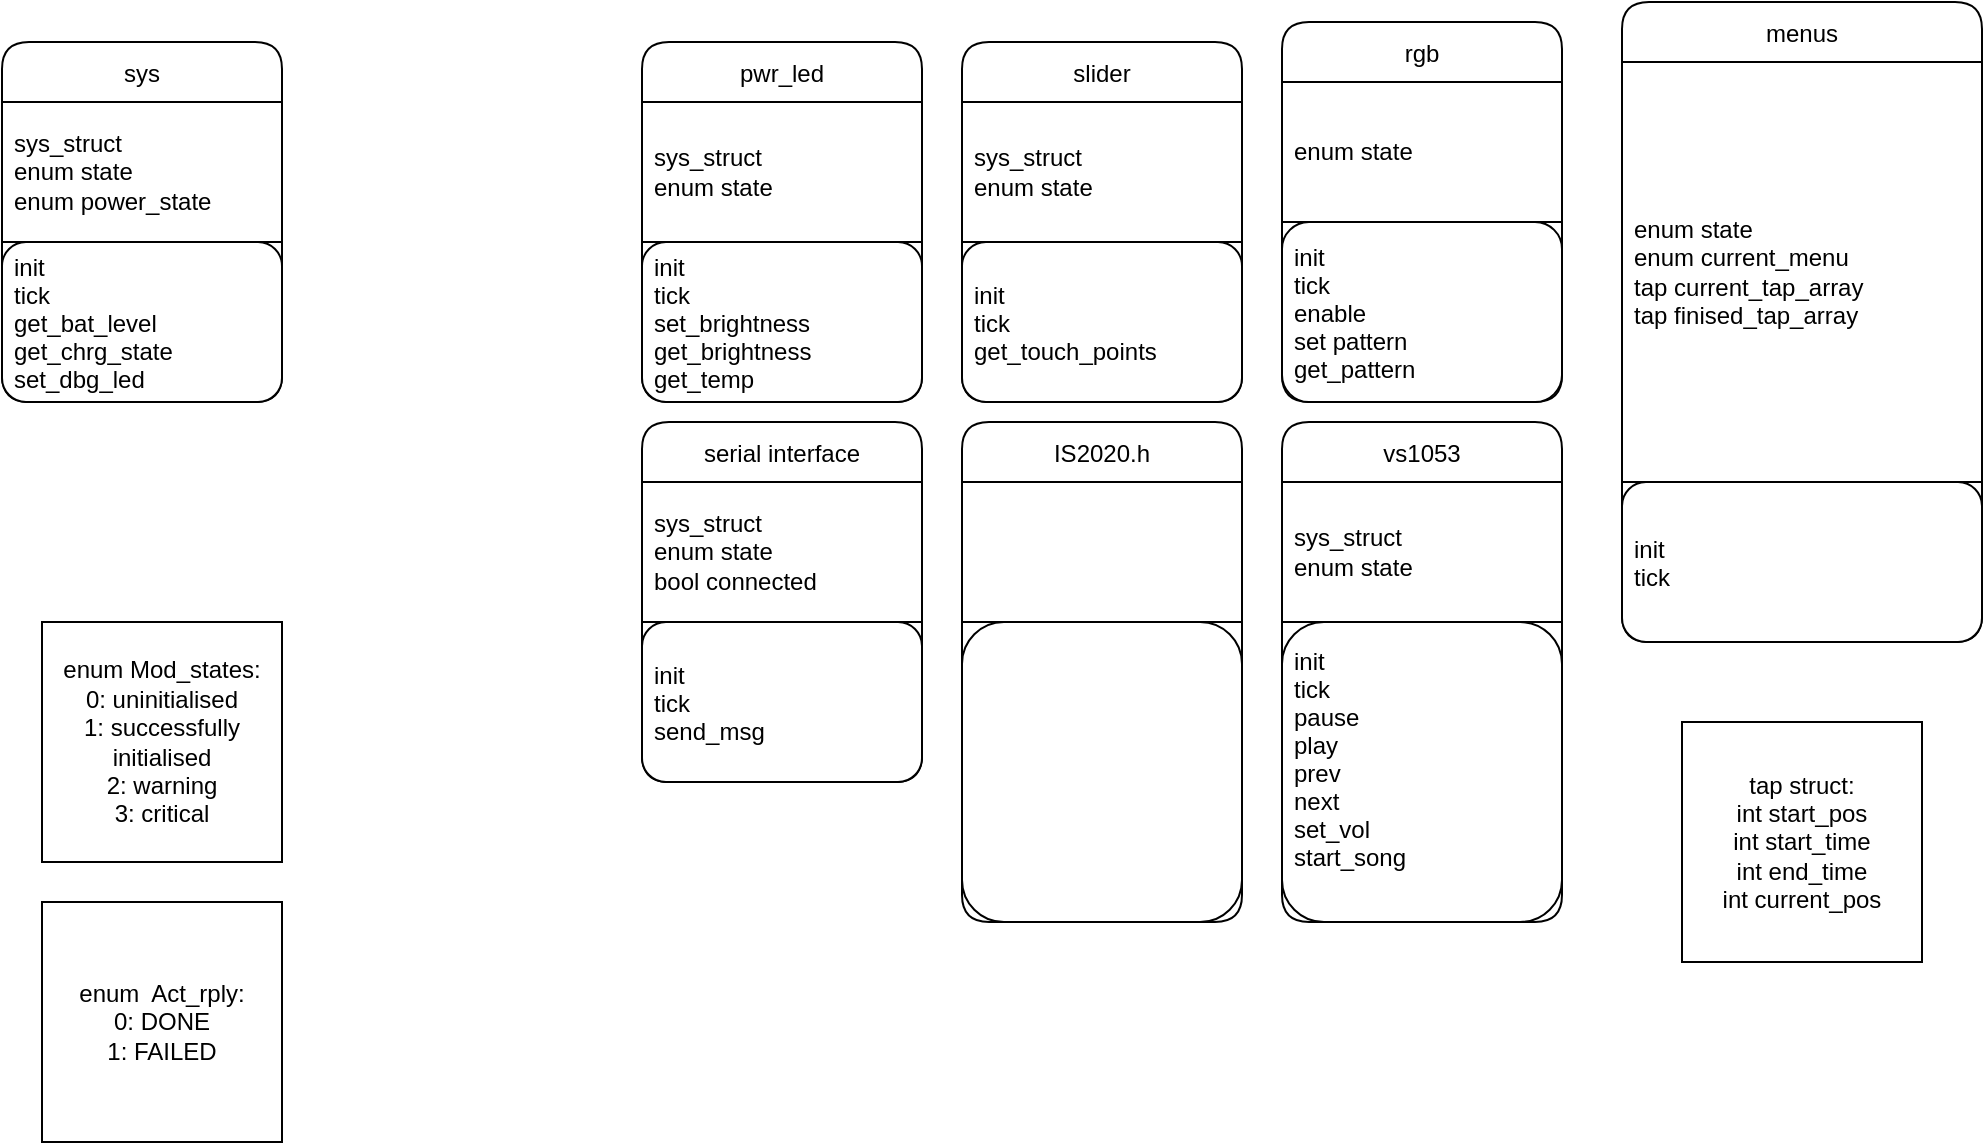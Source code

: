 <mxfile>
    <diagram id="_nHkvcjzQuOdWMBOt9MY" name="Page-1">
        <mxGraphModel dx="685" dy="383" grid="1" gridSize="10" guides="1" tooltips="1" connect="1" arrows="1" fold="1" page="1" pageScale="1" pageWidth="827" pageHeight="1169" math="0" shadow="0">
            <root>
                <mxCell id="0"/>
                <mxCell id="1" parent="0"/>
                <mxCell id="KVz2f_Uy6OTWhEKi9QGa-11" value="IS2020.h" style="swimlane;fontStyle=0;childLayout=stackLayout;horizontal=1;startSize=30;horizontalStack=0;resizeParent=1;resizeParentMax=0;resizeLast=0;collapsible=1;marginBottom=0;rounded=1;swimlaneFillColor=default;" parent="1" vertex="1">
                    <mxGeometry x="530" y="280" width="140" height="250" as="geometry">
                        <mxRectangle x="540" y="170" width="50" height="30" as="alternateBounds"/>
                    </mxGeometry>
                </mxCell>
                <mxCell id="KVz2f_Uy6OTWhEKi9QGa-12" value="" style="rounded=0;whiteSpace=wrap;html=1;align=left;spacingLeft=4" parent="KVz2f_Uy6OTWhEKi9QGa-11" vertex="1">
                    <mxGeometry y="30" width="140" height="70" as="geometry"/>
                </mxCell>
                <mxCell id="KVz2f_Uy6OTWhEKi9QGa-13" value="" style="text;strokeColor=default;fillColor=default;align=left;verticalAlign=middle;spacingLeft=4;spacingRight=4;overflow=hidden;points=[[0,0.5],[1,0.5]];portConstraint=eastwest;rotatable=0;rounded=1;shadow=0;" parent="KVz2f_Uy6OTWhEKi9QGa-11" vertex="1">
                    <mxGeometry y="100" width="140" height="150" as="geometry"/>
                </mxCell>
                <mxCell id="KVz2f_Uy6OTWhEKi9QGa-14" value="enum Mod_states:&lt;br&gt;0: uninitialised&lt;br&gt;1: successfully initialised&lt;br&gt;2: warning&lt;br&gt;3: critical" style="rounded=0;whiteSpace=wrap;html=1;" parent="1" vertex="1">
                    <mxGeometry x="70" y="380" width="120" height="120" as="geometry"/>
                </mxCell>
                <mxCell id="KVz2f_Uy6OTWhEKi9QGa-15" value="sys" style="swimlane;fontStyle=0;childLayout=stackLayout;horizontal=1;startSize=30;horizontalStack=0;resizeParent=1;resizeParentMax=0;resizeLast=0;collapsible=1;marginBottom=0;rounded=1;swimlaneFillColor=default;" parent="1" vertex="1">
                    <mxGeometry x="50" y="90" width="140" height="180" as="geometry">
                        <mxRectangle x="540" y="170" width="50" height="30" as="alternateBounds"/>
                    </mxGeometry>
                </mxCell>
                <mxCell id="KVz2f_Uy6OTWhEKi9QGa-16" value="sys_struct&lt;br&gt;enum state&lt;br&gt;enum power_state" style="rounded=0;whiteSpace=wrap;html=1;align=left;spacingLeft=4" parent="KVz2f_Uy6OTWhEKi9QGa-15" vertex="1">
                    <mxGeometry y="30" width="140" height="70" as="geometry"/>
                </mxCell>
                <mxCell id="KVz2f_Uy6OTWhEKi9QGa-17" value="init&#10;tick&#10;get_bat_level&#10;get_chrg_state&#10;set_dbg_led" style="text;strokeColor=default;fillColor=default;align=left;verticalAlign=middle;spacingLeft=4;spacingRight=4;overflow=hidden;points=[[0,0.5],[1,0.5]];portConstraint=eastwest;rotatable=0;rounded=1;shadow=0;" parent="KVz2f_Uy6OTWhEKi9QGa-15" vertex="1">
                    <mxGeometry y="100" width="140" height="80" as="geometry"/>
                </mxCell>
                <mxCell id="KVz2f_Uy6OTWhEKi9QGa-18" value="pwr_led" style="swimlane;fontStyle=0;childLayout=stackLayout;horizontal=1;startSize=30;horizontalStack=0;resizeParent=1;resizeParentMax=0;resizeLast=0;collapsible=1;marginBottom=0;rounded=1;swimlaneFillColor=default;" parent="1" vertex="1">
                    <mxGeometry x="370" y="90" width="140" height="180" as="geometry">
                        <mxRectangle x="540" y="170" width="50" height="30" as="alternateBounds"/>
                    </mxGeometry>
                </mxCell>
                <mxCell id="KVz2f_Uy6OTWhEKi9QGa-19" value="sys_struct&lt;br&gt;enum state" style="rounded=0;whiteSpace=wrap;html=1;align=left;spacingLeft=4" parent="KVz2f_Uy6OTWhEKi9QGa-18" vertex="1">
                    <mxGeometry y="30" width="140" height="70" as="geometry"/>
                </mxCell>
                <mxCell id="KVz2f_Uy6OTWhEKi9QGa-20" value="init&#10;tick&#10;set_brightness&#10;get_brightness&#10;get_temp" style="text;strokeColor=default;fillColor=default;align=left;verticalAlign=middle;spacingLeft=4;spacingRight=4;overflow=hidden;points=[[0,0.5],[1,0.5]];portConstraint=eastwest;rotatable=0;rounded=1;shadow=0;" parent="KVz2f_Uy6OTWhEKi9QGa-18" vertex="1">
                    <mxGeometry y="100" width="140" height="80" as="geometry"/>
                </mxCell>
                <mxCell id="KVz2f_Uy6OTWhEKi9QGa-24" value="vs1053" style="swimlane;fontStyle=0;childLayout=stackLayout;horizontal=1;startSize=30;horizontalStack=0;resizeParent=1;resizeParentMax=0;resizeLast=0;collapsible=1;marginBottom=0;rounded=1;swimlaneFillColor=default;" parent="1" vertex="1">
                    <mxGeometry x="690" y="280" width="140" height="250" as="geometry">
                        <mxRectangle x="540" y="170" width="50" height="30" as="alternateBounds"/>
                    </mxGeometry>
                </mxCell>
                <mxCell id="KVz2f_Uy6OTWhEKi9QGa-25" value="sys_struct&lt;br&gt;enum state" style="rounded=0;whiteSpace=wrap;html=1;align=left;spacingLeft=4" parent="KVz2f_Uy6OTWhEKi9QGa-24" vertex="1">
                    <mxGeometry y="30" width="140" height="70" as="geometry"/>
                </mxCell>
                <mxCell id="KVz2f_Uy6OTWhEKi9QGa-26" value="init&#10;tick&#10;pause &#10;play&#10;prev&#10;next&#10;set_vol&#10;start_song&#10;" style="text;strokeColor=default;fillColor=default;align=left;verticalAlign=middle;spacingLeft=4;spacingRight=4;overflow=hidden;points=[[0,0.5],[1,0.5]];portConstraint=eastwest;rotatable=0;rounded=1;shadow=0;" parent="KVz2f_Uy6OTWhEKi9QGa-24" vertex="1">
                    <mxGeometry y="100" width="140" height="150" as="geometry"/>
                </mxCell>
                <mxCell id="KVz2f_Uy6OTWhEKi9QGa-27" value="rgb" style="swimlane;fontStyle=0;childLayout=stackLayout;horizontal=1;startSize=30;horizontalStack=0;resizeParent=1;resizeParentMax=0;resizeLast=0;collapsible=1;marginBottom=0;rounded=1;swimlaneFillColor=default;" parent="1" vertex="1">
                    <mxGeometry x="690" y="80" width="140" height="190" as="geometry">
                        <mxRectangle x="540" y="170" width="50" height="30" as="alternateBounds"/>
                    </mxGeometry>
                </mxCell>
                <mxCell id="KVz2f_Uy6OTWhEKi9QGa-28" value="enum state" style="rounded=0;whiteSpace=wrap;html=1;align=left;spacingLeft=4" parent="KVz2f_Uy6OTWhEKi9QGa-27" vertex="1">
                    <mxGeometry y="30" width="140" height="70" as="geometry"/>
                </mxCell>
                <mxCell id="KVz2f_Uy6OTWhEKi9QGa-29" value="init&#10;tick&#10;enable&#10;set pattern&#10;get_pattern" style="text;strokeColor=default;fillColor=default;align=left;verticalAlign=middle;spacingLeft=4;spacingRight=4;overflow=hidden;points=[[0,0.5],[1,0.5]];portConstraint=eastwest;rotatable=0;rounded=1;shadow=0;" parent="KVz2f_Uy6OTWhEKi9QGa-27" vertex="1">
                    <mxGeometry y="100" width="140" height="90" as="geometry"/>
                </mxCell>
                <mxCell id="KVz2f_Uy6OTWhEKi9QGa-30" value="menus" style="swimlane;fontStyle=0;childLayout=stackLayout;horizontal=1;startSize=30;horizontalStack=0;resizeParent=1;resizeParentMax=0;resizeLast=0;collapsible=1;marginBottom=0;rounded=1;swimlaneFillColor=default;" parent="1" vertex="1">
                    <mxGeometry x="860" y="70" width="180" height="320" as="geometry">
                        <mxRectangle x="540" y="170" width="50" height="30" as="alternateBounds"/>
                    </mxGeometry>
                </mxCell>
                <mxCell id="KVz2f_Uy6OTWhEKi9QGa-31" value="enum state&lt;br&gt;enum current_menu&lt;br&gt;tap current_tap_array&lt;br&gt;tap finised_tap_array" style="rounded=0;whiteSpace=wrap;html=1;align=left;spacingLeft=4" parent="KVz2f_Uy6OTWhEKi9QGa-30" vertex="1">
                    <mxGeometry y="30" width="180" height="210" as="geometry"/>
                </mxCell>
                <mxCell id="KVz2f_Uy6OTWhEKi9QGa-32" value="init&#10;tick" style="text;strokeColor=default;fillColor=default;align=left;verticalAlign=middle;spacingLeft=4;spacingRight=4;overflow=hidden;points=[[0,0.5],[1,0.5]];portConstraint=eastwest;rotatable=0;rounded=1;shadow=0;" parent="KVz2f_Uy6OTWhEKi9QGa-30" vertex="1">
                    <mxGeometry y="240" width="180" height="80" as="geometry"/>
                </mxCell>
                <mxCell id="KVz2f_Uy6OTWhEKi9QGa-33" value="slider" style="swimlane;fontStyle=0;childLayout=stackLayout;horizontal=1;startSize=30;horizontalStack=0;resizeParent=1;resizeParentMax=0;resizeLast=0;collapsible=1;marginBottom=0;rounded=1;swimlaneFillColor=default;" parent="1" vertex="1">
                    <mxGeometry x="530" y="90" width="140" height="180" as="geometry">
                        <mxRectangle x="540" y="170" width="50" height="30" as="alternateBounds"/>
                    </mxGeometry>
                </mxCell>
                <mxCell id="KVz2f_Uy6OTWhEKi9QGa-34" value="sys_struct&lt;br&gt;enum state" style="rounded=0;whiteSpace=wrap;html=1;align=left;spacingLeft=4" parent="KVz2f_Uy6OTWhEKi9QGa-33" vertex="1">
                    <mxGeometry y="30" width="140" height="70" as="geometry"/>
                </mxCell>
                <mxCell id="KVz2f_Uy6OTWhEKi9QGa-35" value="init&#10;tick&#10;get_touch_points" style="text;strokeColor=default;fillColor=default;align=left;verticalAlign=middle;spacingLeft=4;spacingRight=4;overflow=hidden;points=[[0,0.5],[1,0.5]];portConstraint=eastwest;rotatable=0;rounded=1;shadow=0;" parent="KVz2f_Uy6OTWhEKi9QGa-33" vertex="1">
                    <mxGeometry y="100" width="140" height="80" as="geometry"/>
                </mxCell>
                <mxCell id="KVz2f_Uy6OTWhEKi9QGa-36" value="serial interface" style="swimlane;fontStyle=0;childLayout=stackLayout;horizontal=1;startSize=30;horizontalStack=0;resizeParent=1;resizeParentMax=0;resizeLast=0;collapsible=1;marginBottom=0;rounded=1;swimlaneFillColor=default;" parent="1" vertex="1">
                    <mxGeometry x="370" y="280" width="140" height="180" as="geometry">
                        <mxRectangle x="540" y="170" width="50" height="30" as="alternateBounds"/>
                    </mxGeometry>
                </mxCell>
                <mxCell id="KVz2f_Uy6OTWhEKi9QGa-37" value="sys_struct&lt;br&gt;enum state&lt;br&gt;bool connected" style="rounded=0;whiteSpace=wrap;html=1;align=left;spacingLeft=4" parent="KVz2f_Uy6OTWhEKi9QGa-36" vertex="1">
                    <mxGeometry y="30" width="140" height="70" as="geometry"/>
                </mxCell>
                <mxCell id="KVz2f_Uy6OTWhEKi9QGa-38" value="init&#10;tick&#10;send_msg" style="text;strokeColor=default;fillColor=default;align=left;verticalAlign=middle;spacingLeft=4;spacingRight=4;overflow=hidden;points=[[0,0.5],[1,0.5]];portConstraint=eastwest;rotatable=0;rounded=1;shadow=0;" parent="KVz2f_Uy6OTWhEKi9QGa-36" vertex="1">
                    <mxGeometry y="100" width="140" height="80" as="geometry"/>
                </mxCell>
                <mxCell id="2" value="enum&amp;nbsp; Act_rply:&lt;br&gt;0: DONE&lt;br&gt;1: FAILED" style="rounded=0;whiteSpace=wrap;html=1;" parent="1" vertex="1">
                    <mxGeometry x="70" y="520" width="120" height="120" as="geometry"/>
                </mxCell>
                <mxCell id="3" value="&lt;span style=&quot;text-align: left&quot;&gt;tap struct:&lt;/span&gt;&lt;br style=&quot;text-align: left&quot;&gt;&lt;span style=&quot;text-align: left&quot;&gt;int start_pos&lt;/span&gt;&lt;br style=&quot;text-align: left&quot;&gt;&lt;span style=&quot;text-align: left&quot;&gt;int start_time&lt;/span&gt;&lt;br style=&quot;text-align: left&quot;&gt;&lt;span style=&quot;text-align: left&quot;&gt;int end_time&lt;/span&gt;&lt;br style=&quot;text-align: left&quot;&gt;&lt;span style=&quot;text-align: left&quot;&gt;int current_pos&lt;/span&gt;" style="rounded=0;whiteSpace=wrap;html=1;" parent="1" vertex="1">
                    <mxGeometry x="890" y="430" width="120" height="120" as="geometry"/>
                </mxCell>
            </root>
        </mxGraphModel>
    </diagram>
</mxfile>
